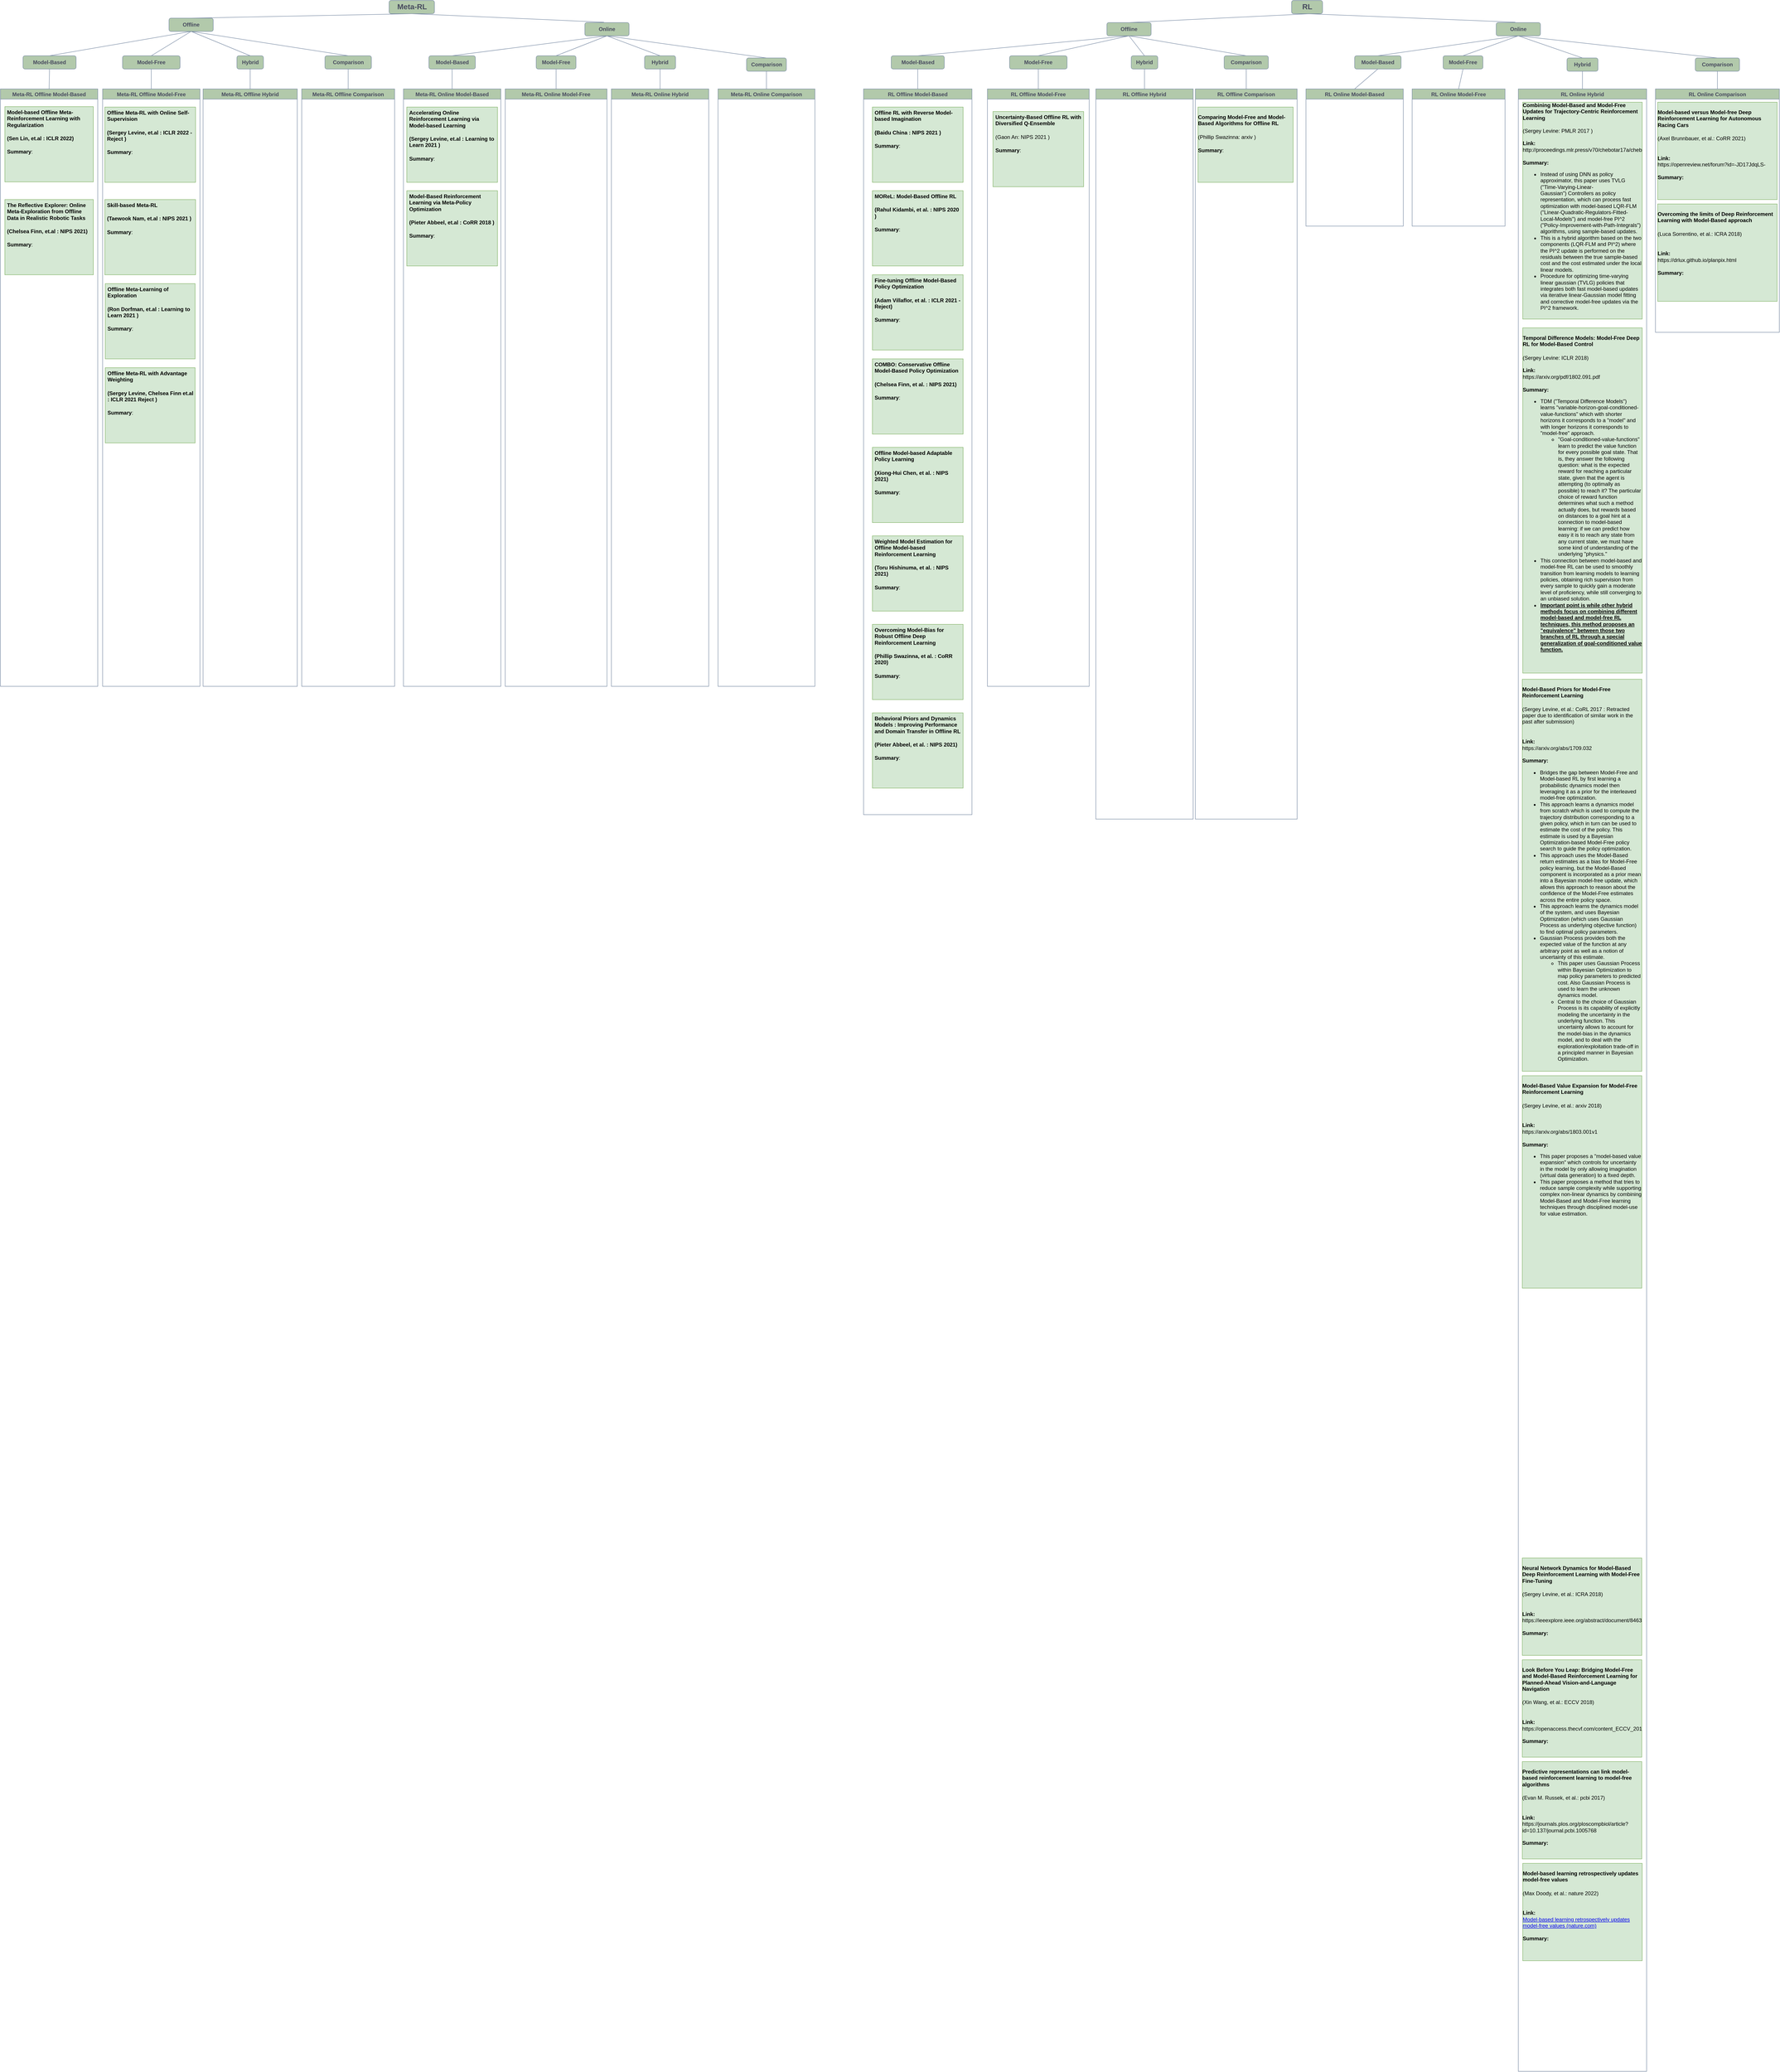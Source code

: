 <mxfile version="16.6.4" type="github" pages="2">
  <diagram id="rs5LrS3yjigf87WkTgGt" name="Page-1">
    <mxGraphModel dx="1982" dy="434" grid="1" gridSize="10" guides="1" tooltips="1" connect="1" arrows="1" fold="1" page="1" pageScale="1" pageWidth="1200" pageHeight="1600" math="0" shadow="0">
      <root>
        <mxCell id="0" />
        <mxCell id="1" parent="0" />
        <mxCell id="gYe92Rgtv7boX88liuPo-2" value="&lt;b&gt;&lt;font style=&quot;font-size: 17px&quot;&gt;Meta-RL&lt;/font&gt;&lt;/b&gt;" style="rounded=1;whiteSpace=wrap;html=1;fillColor=#B2C9AB;strokeColor=#788AA3;fontColor=#46495D;" parent="1" vertex="1">
          <mxGeometry x="-312.5" y="10" width="102.5" height="30" as="geometry" />
        </mxCell>
        <mxCell id="gYe92Rgtv7boX88liuPo-4" value="&lt;b&gt;Online&lt;/b&gt;" style="rounded=1;whiteSpace=wrap;html=1;fillColor=#B2C9AB;strokeColor=#788AA3;fontColor=#46495D;" parent="1" vertex="1">
          <mxGeometry x="130" y="60" width="100" height="30" as="geometry" />
        </mxCell>
        <mxCell id="gYe92Rgtv7boX88liuPo-8" value="" style="endArrow=none;html=1;rounded=0;entryX=0.432;entryY=-0.027;entryDx=0;entryDy=0;entryPerimeter=0;exitX=0.5;exitY=1;exitDx=0;exitDy=0;strokeColor=#788AA3;fontColor=#46495D;" parent="1" source="gYe92Rgtv7boX88liuPo-2" target="gYe92Rgtv7boX88liuPo-4" edge="1">
          <mxGeometry width="50" height="50" relative="1" as="geometry">
            <mxPoint x="-130" y="250" as="sourcePoint" />
            <mxPoint x="110" y="400" as="targetPoint" />
          </mxGeometry>
        </mxCell>
        <mxCell id="gYe92Rgtv7boX88liuPo-9" value="" style="endArrow=none;html=1;rounded=0;exitX=0.5;exitY=1;exitDx=0;exitDy=0;entryX=0.5;entryY=0;entryDx=0;entryDy=0;strokeColor=#788AA3;fontColor=#46495D;" parent="1" source="gYe92Rgtv7boX88liuPo-2" target="gYe92Rgtv7boX88liuPo-434" edge="1">
          <mxGeometry width="50" height="50" relative="1" as="geometry">
            <mxPoint x="60" y="450" as="sourcePoint" />
            <mxPoint x="-180" y="250" as="targetPoint" />
          </mxGeometry>
        </mxCell>
        <mxCell id="gYe92Rgtv7boX88liuPo-12" value="&lt;b&gt;Model-Based&lt;/b&gt;" style="rounded=1;whiteSpace=wrap;html=1;fillColor=#B2C9AB;strokeColor=#788AA3;fontColor=#46495D;" parent="1" vertex="1">
          <mxGeometry x="-1140" y="135" width="120" height="30" as="geometry" />
        </mxCell>
        <mxCell id="gYe92Rgtv7boX88liuPo-434" value="&lt;b&gt;Offline&lt;/b&gt;" style="rounded=1;whiteSpace=wrap;html=1;fillColor=#B2C9AB;strokeColor=#788AA3;fontColor=#46495D;" parent="1" vertex="1">
          <mxGeometry x="-810" y="50" width="100" height="30" as="geometry" />
        </mxCell>
        <mxCell id="gYe92Rgtv7boX88liuPo-440" value="" style="endArrow=none;html=1;rounded=0;exitX=0.5;exitY=1;exitDx=0;exitDy=0;entryX=0.5;entryY=0;entryDx=0;entryDy=0;strokeColor=#788AA3;fontColor=#46495D;" parent="1" source="gYe92Rgtv7boX88liuPo-434" target="gYe92Rgtv7boX88liuPo-12" edge="1">
          <mxGeometry width="50" height="50" relative="1" as="geometry">
            <mxPoint x="-20" y="420" as="sourcePoint" />
            <mxPoint x="30" y="370" as="targetPoint" />
          </mxGeometry>
        </mxCell>
        <mxCell id="gYe92Rgtv7boX88liuPo-441" value="&lt;b&gt;Model-Free&lt;/b&gt;" style="rounded=1;whiteSpace=wrap;html=1;fillColor=#B2C9AB;strokeColor=#788AA3;fontColor=#46495D;" parent="1" vertex="1">
          <mxGeometry x="-915" y="135" width="130" height="30" as="geometry" />
        </mxCell>
        <mxCell id="gYe92Rgtv7boX88liuPo-443" value="&lt;b&gt;Comparison&lt;/b&gt;" style="rounded=1;whiteSpace=wrap;html=1;fillColor=#B2C9AB;strokeColor=#788AA3;fontColor=#46495D;" parent="1" vertex="1">
          <mxGeometry x="-457.5" y="135" width="105" height="30" as="geometry" />
        </mxCell>
        <mxCell id="gYe92Rgtv7boX88liuPo-445" value="" style="endArrow=none;html=1;rounded=0;exitX=0.5;exitY=1;exitDx=0;exitDy=0;entryX=0.5;entryY=0;entryDx=0;entryDy=0;strokeColor=#788AA3;fontColor=#46495D;" parent="1" source="gYe92Rgtv7boX88liuPo-434" target="gYe92Rgtv7boX88liuPo-441" edge="1">
          <mxGeometry width="50" height="50" relative="1" as="geometry">
            <mxPoint x="-20" y="320" as="sourcePoint" />
            <mxPoint x="30" y="270" as="targetPoint" />
          </mxGeometry>
        </mxCell>
        <mxCell id="gYe92Rgtv7boX88liuPo-448" value="" style="endArrow=none;html=1;rounded=0;exitX=0.5;exitY=1;exitDx=0;exitDy=0;entryX=0.5;entryY=0;entryDx=0;entryDy=0;startArrow=none;strokeColor=#788AA3;fontColor=#46495D;" parent="1" source="gYe92Rgtv7boX88liuPo-434" target="gYe92Rgtv7boX88liuPo-443" edge="1">
          <mxGeometry width="50" height="50" relative="1" as="geometry">
            <mxPoint x="-20" y="320" as="sourcePoint" />
            <mxPoint x="30" y="270" as="targetPoint" />
          </mxGeometry>
        </mxCell>
        <mxCell id="gYe92Rgtv7boX88liuPo-452" value="&lt;b&gt;Model-Based&lt;/b&gt;" style="rounded=1;whiteSpace=wrap;html=1;fillColor=#B2C9AB;strokeColor=#788AA3;fontColor=#46495D;" parent="1" vertex="1">
          <mxGeometry x="-222.5" y="135" width="105" height="30" as="geometry" />
        </mxCell>
        <mxCell id="gYe92Rgtv7boX88liuPo-453" value="&lt;b&gt;Model-Free&lt;/b&gt;" style="rounded=1;whiteSpace=wrap;html=1;fillColor=#B2C9AB;strokeColor=#788AA3;fontColor=#46495D;" parent="1" vertex="1">
          <mxGeometry x="20" y="135" width="90" height="30" as="geometry" />
        </mxCell>
        <mxCell id="gYe92Rgtv7boX88liuPo-454" value="&lt;b&gt;Hybrid&lt;/b&gt;" style="rounded=1;whiteSpace=wrap;html=1;fillColor=#B2C9AB;strokeColor=#788AA3;fontColor=#46495D;" parent="1" vertex="1">
          <mxGeometry x="265" y="135" width="70" height="30" as="geometry" />
        </mxCell>
        <mxCell id="gYe92Rgtv7boX88liuPo-455" value="&lt;b&gt;Comparison&lt;/b&gt;" style="rounded=1;whiteSpace=wrap;html=1;fillColor=#B2C9AB;strokeColor=#788AA3;fontColor=#46495D;" parent="1" vertex="1">
          <mxGeometry x="495.5" y="140" width="90" height="30" as="geometry" />
        </mxCell>
        <mxCell id="gYe92Rgtv7boX88liuPo-457" value="" style="endArrow=none;html=1;rounded=0;entryX=0.5;entryY=1;entryDx=0;entryDy=0;exitX=0.5;exitY=0;exitDx=0;exitDy=0;strokeColor=#788AA3;fontColor=#46495D;" parent="1" source="gYe92Rgtv7boX88liuPo-452" target="gYe92Rgtv7boX88liuPo-4" edge="1">
          <mxGeometry width="50" height="50" relative="1" as="geometry">
            <mxPoint x="-20" y="220" as="sourcePoint" />
            <mxPoint x="30" y="170" as="targetPoint" />
          </mxGeometry>
        </mxCell>
        <mxCell id="gYe92Rgtv7boX88liuPo-458" value="" style="endArrow=none;html=1;rounded=0;exitX=0.5;exitY=0;exitDx=0;exitDy=0;entryX=0.5;entryY=1;entryDx=0;entryDy=0;strokeColor=#788AA3;fontColor=#46495D;" parent="1" source="gYe92Rgtv7boX88liuPo-453" target="gYe92Rgtv7boX88liuPo-4" edge="1">
          <mxGeometry width="50" height="50" relative="1" as="geometry">
            <mxPoint x="-20" y="220" as="sourcePoint" />
            <mxPoint x="40" y="180" as="targetPoint" />
          </mxGeometry>
        </mxCell>
        <mxCell id="gYe92Rgtv7boX88liuPo-459" value="" style="endArrow=none;html=1;rounded=0;exitX=0.5;exitY=0;exitDx=0;exitDy=0;entryX=0.5;entryY=1;entryDx=0;entryDy=0;strokeColor=#788AA3;fontColor=#46495D;" parent="1" source="gYe92Rgtv7boX88liuPo-454" target="gYe92Rgtv7boX88liuPo-4" edge="1">
          <mxGeometry width="50" height="50" relative="1" as="geometry">
            <mxPoint x="-20" y="220" as="sourcePoint" />
            <mxPoint x="40" y="180" as="targetPoint" />
          </mxGeometry>
        </mxCell>
        <mxCell id="gYe92Rgtv7boX88liuPo-460" value="" style="endArrow=none;html=1;rounded=0;exitX=0.5;exitY=0;exitDx=0;exitDy=0;strokeColor=#788AA3;fontColor=#46495D;entryX=0.5;entryY=1;entryDx=0;entryDy=0;" parent="1" source="gYe92Rgtv7boX88liuPo-455" target="gYe92Rgtv7boX88liuPo-4" edge="1">
          <mxGeometry width="50" height="50" relative="1" as="geometry">
            <mxPoint x="-20" y="220" as="sourcePoint" />
            <mxPoint x="40" y="180" as="targetPoint" />
          </mxGeometry>
        </mxCell>
        <mxCell id="gYe92Rgtv7boX88liuPo-467" value="" style="endArrow=none;html=1;rounded=0;exitX=0.5;exitY=1;exitDx=0;exitDy=0;entryX=0.5;entryY=0;entryDx=0;entryDy=0;strokeColor=#788AA3;fontColor=#46495D;" parent="1" source="gYe92Rgtv7boX88liuPo-434" target="gYe92Rgtv7boX88liuPo-605" edge="1">
          <mxGeometry width="50" height="50" relative="1" as="geometry">
            <mxPoint x="-270" y="130" as="sourcePoint" />
            <mxPoint x="-457.5" y="130.0" as="targetPoint" />
          </mxGeometry>
        </mxCell>
        <mxCell id="gYe92Rgtv7boX88liuPo-585" value="" style="endArrow=none;html=1;rounded=1;sketch=0;fontColor=#46495D;strokeColor=#788AA3;fillColor=#B2C9AB;curved=0;exitX=0.5;exitY=1;exitDx=0;exitDy=0;entryX=0.5;entryY=0;entryDx=0;entryDy=0;" parent="1" source="gYe92Rgtv7boX88liuPo-12" target="gYe92Rgtv7boX88liuPo-595" edge="1">
          <mxGeometry width="50" height="50" relative="1" as="geometry">
            <mxPoint x="-390" y="400" as="sourcePoint" />
            <mxPoint x="-900" y="270" as="targetPoint" />
          </mxGeometry>
        </mxCell>
        <mxCell id="gYe92Rgtv7boX88liuPo-595" value="Meta-RL Offline Model-Based" style="swimlane;rounded=0;labelBackgroundColor=none;sketch=0;fontColor=#46495D;strokeColor=#788AA3;fillColor=#B2C9AB;gradientColor=none;" parent="1" vertex="1">
          <mxGeometry x="-1191" y="210" width="220" height="1350" as="geometry" />
        </mxCell>
        <mxCell id="QpMWJNPEq7iUGMKIBiDv-1" value="&lt;h4&gt;Model-based Offline Meta-Reinforcement Learning with Regularization&amp;nbsp;&lt;/h4&gt;&lt;h4&gt;(Sen Lin, et.al : ICLR 2022)&lt;/h4&gt;&lt;p&gt;&lt;b&gt;Summary&lt;/b&gt;:&lt;/p&gt;" style="text;html=1;strokeColor=#82b366;fillColor=#d5e8d4;spacing=5;spacingTop=-20;whiteSpace=wrap;overflow=hidden;rounded=0;labelBackgroundColor=none;sketch=0;" parent="gYe92Rgtv7boX88liuPo-595" vertex="1">
          <mxGeometry x="10" y="40" width="200" height="170" as="geometry" />
        </mxCell>
        <mxCell id="QpMWJNPEq7iUGMKIBiDv-2" value="&lt;h1&gt;&lt;br&gt;&lt;/h1&gt;" style="text;html=1;strokeColor=none;fillColor=none;spacing=5;spacingTop=-20;whiteSpace=wrap;overflow=hidden;rounded=0;labelBackgroundColor=none;sketch=0;fontSize=17;fontColor=#46495D;" parent="gYe92Rgtv7boX88liuPo-595" vertex="1">
          <mxGeometry x="15" y="230" width="190" height="120" as="geometry" />
        </mxCell>
        <mxCell id="QpMWJNPEq7iUGMKIBiDv-5" value="&lt;h4&gt;The Reflective Explorer: Online Meta-Exploration from Offline Data in Realistic Robotic Tasks&lt;/h4&gt;&lt;h4&gt;(Chelsea Finn, et.al : NIPS 2021)&lt;/h4&gt;&lt;p&gt;&lt;b&gt;Summary&lt;/b&gt;:&lt;/p&gt;" style="text;html=1;strokeColor=#82b366;fillColor=#d5e8d4;spacing=5;spacingTop=-20;whiteSpace=wrap;overflow=hidden;rounded=0;labelBackgroundColor=none;sketch=0;" parent="gYe92Rgtv7boX88liuPo-595" vertex="1">
          <mxGeometry x="10" y="250" width="200" height="170" as="geometry" />
        </mxCell>
        <mxCell id="gYe92Rgtv7boX88liuPo-596" value="Meta-RL Offline Model-Free" style="swimlane;rounded=0;labelBackgroundColor=none;sketch=0;fontColor=#46495D;strokeColor=#788AA3;fillColor=#B2C9AB;gradientColor=none;" parent="1" vertex="1">
          <mxGeometry x="-960" y="210" width="220" height="1350" as="geometry" />
        </mxCell>
        <mxCell id="QpMWJNPEq7iUGMKIBiDv-6" value="&lt;h4&gt;Offline Meta-RL with Online Self-Supervision&amp;nbsp;&lt;/h4&gt;&lt;h4&gt;(Sergey Levine, et.al : ICLR 2022 - Reject )&lt;/h4&gt;&lt;p&gt;&lt;b&gt;Summary&lt;/b&gt;:&lt;/p&gt;" style="text;html=1;strokeColor=#82b366;fillColor=#d5e8d4;spacing=5;spacingTop=-20;whiteSpace=wrap;overflow=hidden;rounded=0;labelBackgroundColor=none;sketch=0;" parent="gYe92Rgtv7boX88liuPo-596" vertex="1">
          <mxGeometry x="5" y="41" width="205" height="170" as="geometry" />
        </mxCell>
        <mxCell id="QpMWJNPEq7iUGMKIBiDv-7" value="&lt;h4&gt;Skill-based Meta-RL&amp;nbsp;&lt;/h4&gt;&lt;h4&gt;(Taewook Nam, et.al : NIPS 2021 )&lt;/h4&gt;&lt;p&gt;&lt;b&gt;Summary&lt;/b&gt;:&lt;/p&gt;" style="text;html=1;strokeColor=#82b366;fillColor=#d5e8d4;spacing=5;spacingTop=-20;whiteSpace=wrap;overflow=hidden;rounded=0;labelBackgroundColor=none;sketch=0;" parent="gYe92Rgtv7boX88liuPo-596" vertex="1">
          <mxGeometry x="5" y="250" width="205" height="170" as="geometry" />
        </mxCell>
        <mxCell id="QpMWJNPEq7iUGMKIBiDv-8" value="&lt;h4&gt;Offline Meta-Learning of Exploration&amp;nbsp;&lt;/h4&gt;&lt;h4&gt;(Ron Dorfman, et.al : Learning to Learn 2021 )&lt;/h4&gt;&lt;p&gt;&lt;b&gt;Summary&lt;/b&gt;:&lt;/p&gt;" style="text;html=1;strokeColor=#82b366;fillColor=#d5e8d4;spacing=5;spacingTop=-20;whiteSpace=wrap;overflow=hidden;rounded=0;labelBackgroundColor=none;sketch=0;" parent="gYe92Rgtv7boX88liuPo-596" vertex="1">
          <mxGeometry x="6" y="440" width="203" height="170" as="geometry" />
        </mxCell>
        <mxCell id="QpMWJNPEq7iUGMKIBiDv-9" value="&lt;h4&gt;Offline Meta-RL with Advantage Weighting&amp;nbsp;&lt;/h4&gt;&lt;h4&gt;(Sergey Levine, Chelsea Finn et.al : ICLR 2021 Reject )&lt;/h4&gt;&lt;p&gt;&lt;b&gt;Summary&lt;/b&gt;:&lt;/p&gt;" style="text;html=1;strokeColor=#82b366;fillColor=#d5e8d4;spacing=5;spacingTop=-20;whiteSpace=wrap;overflow=hidden;rounded=0;labelBackgroundColor=none;sketch=0;" parent="gYe92Rgtv7boX88liuPo-596" vertex="1">
          <mxGeometry x="6" y="630" width="203" height="170" as="geometry" />
        </mxCell>
        <mxCell id="gYe92Rgtv7boX88liuPo-597" value="Meta-RL Offline Hybrid" style="swimlane;rounded=0;labelBackgroundColor=none;sketch=0;fontColor=#46495D;strokeColor=#788AA3;fillColor=#B2C9AB;gradientColor=none;" parent="1" vertex="1">
          <mxGeometry x="-733" y="210" width="213" height="1350" as="geometry" />
        </mxCell>
        <mxCell id="gYe92Rgtv7boX88liuPo-598" value="Meta-RL Offline Comparison" style="swimlane;rounded=0;labelBackgroundColor=none;sketch=0;fontColor=#46495D;strokeColor=#788AA3;fillColor=#B2C9AB;gradientColor=none;" parent="1" vertex="1">
          <mxGeometry x="-510" y="210" width="210" height="1350" as="geometry" />
        </mxCell>
        <mxCell id="gYe92Rgtv7boX88liuPo-603" value="" style="endArrow=none;html=1;rounded=1;sketch=0;fontColor=#46495D;strokeColor=#788AA3;fillColor=#B2C9AB;curved=0;entryX=0.5;entryY=1;entryDx=0;entryDy=0;exitX=0.5;exitY=0;exitDx=0;exitDy=0;" parent="1" source="gYe92Rgtv7boX88liuPo-596" target="gYe92Rgtv7boX88liuPo-441" edge="1">
          <mxGeometry width="50" height="50" relative="1" as="geometry">
            <mxPoint x="-800" y="220" as="sourcePoint" />
            <mxPoint x="-750" y="170" as="targetPoint" />
          </mxGeometry>
        </mxCell>
        <mxCell id="gYe92Rgtv7boX88liuPo-604" value="" style="endArrow=none;html=1;rounded=1;sketch=0;fontColor=#46495D;strokeColor=#788AA3;fillColor=#B2C9AB;curved=0;entryX=0.5;entryY=1;entryDx=0;entryDy=0;exitX=0.5;exitY=0;exitDx=0;exitDy=0;" parent="1" source="gYe92Rgtv7boX88liuPo-597" target="gYe92Rgtv7boX88liuPo-605" edge="1">
          <mxGeometry width="50" height="50" relative="1" as="geometry">
            <mxPoint x="-510" y="340" as="sourcePoint" />
            <mxPoint x="-457.5" y="160.0" as="targetPoint" />
          </mxGeometry>
        </mxCell>
        <mxCell id="gYe92Rgtv7boX88liuPo-605" value="&lt;span&gt;&lt;b&gt;Hybrid&lt;/b&gt;&lt;/span&gt;" style="rounded=1;whiteSpace=wrap;html=1;labelBackgroundColor=none;sketch=0;fontColor=#46495D;strokeColor=#788AA3;fillColor=#B2C9AB;gradientColor=none;" parent="1" vertex="1">
          <mxGeometry x="-656.5" y="135" width="60" height="30" as="geometry" />
        </mxCell>
        <mxCell id="gYe92Rgtv7boX88liuPo-607" value="" style="endArrow=none;html=1;rounded=1;sketch=0;fontColor=#46495D;strokeColor=#788AA3;fillColor=#B2C9AB;curved=0;entryX=0.5;entryY=1;entryDx=0;entryDy=0;exitX=0.5;exitY=0;exitDx=0;exitDy=0;" parent="1" source="gYe92Rgtv7boX88liuPo-598" target="gYe92Rgtv7boX88liuPo-443" edge="1">
          <mxGeometry width="50" height="50" relative="1" as="geometry">
            <mxPoint x="-500" y="330" as="sourcePoint" />
            <mxPoint x="-450" y="280" as="targetPoint" />
          </mxGeometry>
        </mxCell>
        <mxCell id="gYe92Rgtv7boX88liuPo-610" value="Meta-RL Online Model-Based" style="swimlane;rounded=0;labelBackgroundColor=none;sketch=0;fontColor=#46495D;strokeColor=#788AA3;fillColor=#B2C9AB;gradientColor=none;startSize=23;" parent="1" vertex="1">
          <mxGeometry x="-280" y="210" width="220" height="1350" as="geometry" />
        </mxCell>
        <mxCell id="QpMWJNPEq7iUGMKIBiDv-14" value="&lt;h4&gt;Accelerating Online Reinforcement Learning via Model-based Learning&lt;/h4&gt;&lt;h4&gt;(Sergey Levine, et.al : Learning to Learn 2021 )&lt;/h4&gt;&lt;p&gt;&lt;b&gt;Summary&lt;/b&gt;:&lt;/p&gt;" style="text;html=1;strokeColor=#82b366;fillColor=#d5e8d4;spacing=5;spacingTop=-20;whiteSpace=wrap;overflow=hidden;rounded=0;labelBackgroundColor=none;sketch=0;" parent="gYe92Rgtv7boX88liuPo-610" vertex="1">
          <mxGeometry x="7.5" y="41" width="205" height="170" as="geometry" />
        </mxCell>
        <mxCell id="QpMWJNPEq7iUGMKIBiDv-15" value="&lt;h4&gt;Model-Based Reinforcement Learning via Meta-Policy Optimization&lt;/h4&gt;&lt;h4&gt;(Pieter Abbeel, et.al : CoRR 2018 )&lt;/h4&gt;&lt;p&gt;&lt;b&gt;Summary&lt;/b&gt;:&lt;/p&gt;" style="text;html=1;strokeColor=#82b366;fillColor=#d5e8d4;spacing=5;spacingTop=-20;whiteSpace=wrap;overflow=hidden;rounded=0;labelBackgroundColor=none;sketch=0;" parent="gYe92Rgtv7boX88liuPo-610" vertex="1">
          <mxGeometry x="7.5" y="230" width="205" height="170" as="geometry" />
        </mxCell>
        <mxCell id="gYe92Rgtv7boX88liuPo-611" value="Meta-RL Online Model-Free" style="swimlane;rounded=0;labelBackgroundColor=none;sketch=0;fontColor=#46495D;strokeColor=#788AA3;fillColor=#B2C9AB;gradientColor=none;" parent="1" vertex="1">
          <mxGeometry x="-50" y="210" width="230" height="1350" as="geometry" />
        </mxCell>
        <mxCell id="gYe92Rgtv7boX88liuPo-612" value="Meta-RL Online Hybrid" style="swimlane;rounded=0;labelBackgroundColor=none;sketch=0;fontColor=#46495D;strokeColor=#788AA3;fillColor=#B2C9AB;gradientColor=none;startSize=23;" parent="1" vertex="1">
          <mxGeometry x="190" y="210" width="220" height="1350" as="geometry" />
        </mxCell>
        <mxCell id="gYe92Rgtv7boX88liuPo-613" value="Meta-RL Online Comparison" style="swimlane;rounded=0;labelBackgroundColor=none;sketch=0;fontColor=#46495D;strokeColor=#788AA3;fillColor=#B2C9AB;gradientColor=none;" parent="1" vertex="1">
          <mxGeometry x="431" y="210" width="219" height="1350" as="geometry" />
        </mxCell>
        <mxCell id="gYe92Rgtv7boX88liuPo-617" value="" style="endArrow=none;html=1;rounded=1;sketch=0;fontColor=#46495D;strokeColor=#788AA3;fillColor=#B2C9AB;curved=0;exitX=0.5;exitY=1;exitDx=0;exitDy=0;entryX=0.5;entryY=0;entryDx=0;entryDy=0;" parent="1" source="gYe92Rgtv7boX88liuPo-452" target="gYe92Rgtv7boX88liuPo-610" edge="1">
          <mxGeometry width="50" height="50" relative="1" as="geometry">
            <mxPoint x="140" y="180" as="sourcePoint" />
            <mxPoint x="190" y="130" as="targetPoint" />
          </mxGeometry>
        </mxCell>
        <mxCell id="gYe92Rgtv7boX88liuPo-618" value="" style="endArrow=none;html=1;rounded=1;sketch=0;fontColor=#46495D;strokeColor=#788AA3;fillColor=#B2C9AB;curved=0;entryX=0.5;entryY=1;entryDx=0;entryDy=0;exitX=0.5;exitY=0;exitDx=0;exitDy=0;" parent="1" source="gYe92Rgtv7boX88liuPo-611" target="gYe92Rgtv7boX88liuPo-453" edge="1">
          <mxGeometry width="50" height="50" relative="1" as="geometry">
            <mxPoint x="140" y="180" as="sourcePoint" />
            <mxPoint x="190" y="130" as="targetPoint" />
          </mxGeometry>
        </mxCell>
        <mxCell id="gYe92Rgtv7boX88liuPo-619" value="" style="endArrow=none;html=1;rounded=1;sketch=0;fontColor=#46495D;strokeColor=#788AA3;fillColor=#B2C9AB;curved=0;entryX=0.5;entryY=1;entryDx=0;entryDy=0;exitX=0.5;exitY=0;exitDx=0;exitDy=0;" parent="1" source="gYe92Rgtv7boX88liuPo-612" target="gYe92Rgtv7boX88liuPo-454" edge="1">
          <mxGeometry width="50" height="50" relative="1" as="geometry">
            <mxPoint x="140" y="180" as="sourcePoint" />
            <mxPoint x="190" y="130" as="targetPoint" />
          </mxGeometry>
        </mxCell>
        <mxCell id="gYe92Rgtv7boX88liuPo-620" value="" style="endArrow=none;html=1;rounded=1;sketch=0;fontColor=#46495D;strokeColor=#788AA3;fillColor=#B2C9AB;curved=0;entryX=0.5;entryY=1;entryDx=0;entryDy=0;exitX=0.5;exitY=0;exitDx=0;exitDy=0;" parent="1" source="gYe92Rgtv7boX88liuPo-613" target="gYe92Rgtv7boX88liuPo-455" edge="1">
          <mxGeometry width="50" height="50" relative="1" as="geometry">
            <mxPoint x="140" y="180" as="sourcePoint" />
            <mxPoint x="190" y="130" as="targetPoint" />
          </mxGeometry>
        </mxCell>
        <mxCell id="gYe92Rgtv7boX88liuPo-622" value="&lt;font style=&quot;font-size: 17px&quot;&gt;&lt;b&gt;RL&lt;/b&gt;&lt;/font&gt;" style="rounded=1;whiteSpace=wrap;html=1;fillColor=#B2C9AB;strokeColor=#788AA3;fontColor=#46495D;" parent="1" vertex="1">
          <mxGeometry x="1727.5" y="10" width="70" height="30" as="geometry" />
        </mxCell>
        <mxCell id="gYe92Rgtv7boX88liuPo-623" value="&lt;b&gt;Online&lt;/b&gt;" style="rounded=1;whiteSpace=wrap;html=1;fillColor=#B2C9AB;strokeColor=#788AA3;fontColor=#46495D;" parent="1" vertex="1">
          <mxGeometry x="2190" y="60" width="100" height="30" as="geometry" />
        </mxCell>
        <mxCell id="gYe92Rgtv7boX88liuPo-624" value="" style="endArrow=none;html=1;rounded=0;entryX=0.432;entryY=-0.027;entryDx=0;entryDy=0;entryPerimeter=0;exitX=0.5;exitY=1;exitDx=0;exitDy=0;strokeColor=#788AA3;fontColor=#46495D;" parent="1" source="gYe92Rgtv7boX88liuPo-622" target="gYe92Rgtv7boX88liuPo-623" edge="1">
          <mxGeometry width="50" height="50" relative="1" as="geometry">
            <mxPoint x="1910" y="250" as="sourcePoint" />
            <mxPoint x="2150" y="400" as="targetPoint" />
          </mxGeometry>
        </mxCell>
        <mxCell id="gYe92Rgtv7boX88liuPo-625" value="" style="endArrow=none;html=1;rounded=0;entryX=0.5;entryY=0;entryDx=0;entryDy=0;strokeColor=#788AA3;fontColor=#46495D;" parent="1" target="gYe92Rgtv7boX88liuPo-627" edge="1">
          <mxGeometry width="50" height="50" relative="1" as="geometry">
            <mxPoint x="1770" y="40" as="sourcePoint" />
            <mxPoint x="1860" y="250" as="targetPoint" />
          </mxGeometry>
        </mxCell>
        <mxCell id="gYe92Rgtv7boX88liuPo-626" value="&lt;b&gt;Model-Based&lt;/b&gt;" style="rounded=1;whiteSpace=wrap;html=1;fillColor=#B2C9AB;strokeColor=#788AA3;fontColor=#46495D;" parent="1" vertex="1">
          <mxGeometry x="822.5" y="135" width="120" height="30" as="geometry" />
        </mxCell>
        <mxCell id="gYe92Rgtv7boX88liuPo-627" value="&lt;b&gt;Offline&lt;/b&gt;" style="rounded=1;whiteSpace=wrap;html=1;fillColor=#B2C9AB;strokeColor=#788AA3;fontColor=#46495D;" parent="1" vertex="1">
          <mxGeometry x="1310" y="60" width="100" height="30" as="geometry" />
        </mxCell>
        <mxCell id="gYe92Rgtv7boX88liuPo-628" value="" style="endArrow=none;html=1;rounded=0;exitX=0.5;exitY=1;exitDx=0;exitDy=0;entryX=0.5;entryY=0;entryDx=0;entryDy=0;strokeColor=#788AA3;fontColor=#46495D;" parent="1" source="gYe92Rgtv7boX88liuPo-627" target="gYe92Rgtv7boX88liuPo-626" edge="1">
          <mxGeometry width="50" height="50" relative="1" as="geometry">
            <mxPoint x="2020" y="420" as="sourcePoint" />
            <mxPoint x="2070" y="370" as="targetPoint" />
          </mxGeometry>
        </mxCell>
        <mxCell id="gYe92Rgtv7boX88liuPo-629" value="&lt;b&gt;Model-Free&lt;/b&gt;" style="rounded=1;whiteSpace=wrap;html=1;fillColor=#B2C9AB;strokeColor=#788AA3;fontColor=#46495D;" parent="1" vertex="1">
          <mxGeometry x="1090" y="135" width="130" height="30" as="geometry" />
        </mxCell>
        <mxCell id="gYe92Rgtv7boX88liuPo-630" value="&lt;b&gt;Comparison&lt;/b&gt;" style="rounded=1;whiteSpace=wrap;html=1;fillColor=#B2C9AB;strokeColor=#788AA3;fontColor=#46495D;" parent="1" vertex="1">
          <mxGeometry x="1575" y="135" width="100" height="30" as="geometry" />
        </mxCell>
        <mxCell id="gYe92Rgtv7boX88liuPo-631" value="" style="endArrow=none;html=1;rounded=0;exitX=0.5;exitY=1;exitDx=0;exitDy=0;entryX=0.5;entryY=0;entryDx=0;entryDy=0;strokeColor=#788AA3;fontColor=#46495D;" parent="1" source="gYe92Rgtv7boX88liuPo-627" target="gYe92Rgtv7boX88liuPo-629" edge="1">
          <mxGeometry width="50" height="50" relative="1" as="geometry">
            <mxPoint x="2020" y="320" as="sourcePoint" />
            <mxPoint x="2070" y="270" as="targetPoint" />
          </mxGeometry>
        </mxCell>
        <mxCell id="gYe92Rgtv7boX88liuPo-632" value="" style="endArrow=none;html=1;rounded=0;exitX=0.5;exitY=1;exitDx=0;exitDy=0;entryX=0.5;entryY=0;entryDx=0;entryDy=0;startArrow=none;strokeColor=#788AA3;fontColor=#46495D;" parent="1" source="gYe92Rgtv7boX88liuPo-627" target="gYe92Rgtv7boX88liuPo-630" edge="1">
          <mxGeometry width="50" height="50" relative="1" as="geometry">
            <mxPoint x="2020" y="320" as="sourcePoint" />
            <mxPoint x="2070" y="270" as="targetPoint" />
          </mxGeometry>
        </mxCell>
        <mxCell id="gYe92Rgtv7boX88liuPo-633" value="&lt;b&gt;Model-Based&lt;/b&gt;" style="rounded=1;whiteSpace=wrap;html=1;fillColor=#B2C9AB;strokeColor=#788AA3;fontColor=#46495D;" parent="1" vertex="1">
          <mxGeometry x="1870" y="135" width="105" height="30" as="geometry" />
        </mxCell>
        <mxCell id="gYe92Rgtv7boX88liuPo-634" value="&lt;b&gt;Model-Free&lt;/b&gt;" style="rounded=1;whiteSpace=wrap;html=1;fillColor=#B2C9AB;strokeColor=#788AA3;fontColor=#46495D;" parent="1" vertex="1">
          <mxGeometry x="2070" y="135" width="90" height="30" as="geometry" />
        </mxCell>
        <mxCell id="gYe92Rgtv7boX88liuPo-635" value="&lt;b&gt;Hybrid&lt;/b&gt;" style="rounded=1;whiteSpace=wrap;html=1;fillColor=#B2C9AB;strokeColor=#788AA3;fontColor=#46495D;" parent="1" vertex="1">
          <mxGeometry x="2350" y="140" width="70" height="30" as="geometry" />
        </mxCell>
        <mxCell id="gYe92Rgtv7boX88liuPo-636" value="&lt;b&gt;Comparison&lt;/b&gt;" style="rounded=1;whiteSpace=wrap;html=1;fillColor=#B2C9AB;strokeColor=#788AA3;fontColor=#46495D;" parent="1" vertex="1">
          <mxGeometry x="2640" y="140" width="100" height="30" as="geometry" />
        </mxCell>
        <mxCell id="gYe92Rgtv7boX88liuPo-637" value="" style="endArrow=none;html=1;rounded=0;entryX=0.5;entryY=1;entryDx=0;entryDy=0;exitX=0.5;exitY=0;exitDx=0;exitDy=0;strokeColor=#788AA3;fontColor=#46495D;" parent="1" source="gYe92Rgtv7boX88liuPo-633" target="gYe92Rgtv7boX88liuPo-623" edge="1">
          <mxGeometry width="50" height="50" relative="1" as="geometry">
            <mxPoint x="2020" y="220" as="sourcePoint" />
            <mxPoint x="2070" y="170" as="targetPoint" />
          </mxGeometry>
        </mxCell>
        <mxCell id="gYe92Rgtv7boX88liuPo-638" value="" style="endArrow=none;html=1;rounded=0;exitX=0.5;exitY=0;exitDx=0;exitDy=0;entryX=0.5;entryY=1;entryDx=0;entryDy=0;strokeColor=#788AA3;fontColor=#46495D;" parent="1" source="gYe92Rgtv7boX88liuPo-634" target="gYe92Rgtv7boX88liuPo-623" edge="1">
          <mxGeometry width="50" height="50" relative="1" as="geometry">
            <mxPoint x="2020" y="220" as="sourcePoint" />
            <mxPoint x="2080" y="180" as="targetPoint" />
          </mxGeometry>
        </mxCell>
        <mxCell id="gYe92Rgtv7boX88liuPo-639" value="" style="endArrow=none;html=1;rounded=0;exitX=0.5;exitY=0;exitDx=0;exitDy=0;entryX=0.5;entryY=1;entryDx=0;entryDy=0;strokeColor=#788AA3;fontColor=#46495D;" parent="1" source="gYe92Rgtv7boX88liuPo-635" target="gYe92Rgtv7boX88liuPo-623" edge="1">
          <mxGeometry width="50" height="50" relative="1" as="geometry">
            <mxPoint x="2020" y="220" as="sourcePoint" />
            <mxPoint x="2080" y="180" as="targetPoint" />
          </mxGeometry>
        </mxCell>
        <mxCell id="gYe92Rgtv7boX88liuPo-640" value="" style="endArrow=none;html=1;rounded=0;exitX=0.5;exitY=0;exitDx=0;exitDy=0;strokeColor=#788AA3;fontColor=#46495D;entryX=0.5;entryY=1;entryDx=0;entryDy=0;" parent="1" source="gYe92Rgtv7boX88liuPo-636" target="gYe92Rgtv7boX88liuPo-623" edge="1">
          <mxGeometry width="50" height="50" relative="1" as="geometry">
            <mxPoint x="2020" y="220" as="sourcePoint" />
            <mxPoint x="2080" y="180" as="targetPoint" />
          </mxGeometry>
        </mxCell>
        <mxCell id="gYe92Rgtv7boX88liuPo-641" value="" style="endArrow=none;html=1;rounded=0;exitX=0.5;exitY=1;exitDx=0;exitDy=0;entryX=0.5;entryY=0;entryDx=0;entryDy=0;strokeColor=#788AA3;fontColor=#46495D;" parent="1" source="gYe92Rgtv7boX88liuPo-627" target="gYe92Rgtv7boX88liuPo-649" edge="1">
          <mxGeometry width="50" height="50" relative="1" as="geometry">
            <mxPoint x="1770" y="130" as="sourcePoint" />
            <mxPoint x="1582.5" y="130.0" as="targetPoint" />
          </mxGeometry>
        </mxCell>
        <mxCell id="gYe92Rgtv7boX88liuPo-642" value="" style="endArrow=none;html=1;rounded=1;sketch=0;fontColor=#46495D;strokeColor=#788AA3;fillColor=#B2C9AB;curved=0;exitX=0.5;exitY=1;exitDx=0;exitDy=0;entryX=0.5;entryY=0;entryDx=0;entryDy=0;" parent="1" source="gYe92Rgtv7boX88liuPo-626" target="gYe92Rgtv7boX88liuPo-643" edge="1">
          <mxGeometry width="50" height="50" relative="1" as="geometry">
            <mxPoint x="1650" y="400" as="sourcePoint" />
            <mxPoint x="1140" y="270" as="targetPoint" />
          </mxGeometry>
        </mxCell>
        <mxCell id="gYe92Rgtv7boX88liuPo-643" value="RL Offline Model-Based" style="swimlane;rounded=0;labelBackgroundColor=none;sketch=0;fontColor=#46495D;strokeColor=#788AA3;fillColor=#B2C9AB;gradientColor=none;" parent="1" vertex="1">
          <mxGeometry x="760" y="210" width="245" height="1640" as="geometry" />
        </mxCell>
        <mxCell id="QpMWJNPEq7iUGMKIBiDv-18" value="&lt;h4&gt;Offline RL with Reverse Model-based Imagination&lt;/h4&gt;&lt;h4&gt;(Baidu China : NIPS 2021 )&lt;/h4&gt;&lt;p&gt;&lt;b&gt;Summary&lt;/b&gt;:&lt;/p&gt;" style="text;html=1;strokeColor=#82b366;fillColor=#d5e8d4;spacing=5;spacingTop=-20;whiteSpace=wrap;overflow=hidden;rounded=0;labelBackgroundColor=none;sketch=0;" parent="gYe92Rgtv7boX88liuPo-643" vertex="1">
          <mxGeometry x="20" y="41" width="205" height="170" as="geometry" />
        </mxCell>
        <mxCell id="QpMWJNPEq7iUGMKIBiDv-19" value="&lt;h4&gt;MOReL: Model-Based Offline RL&lt;/h4&gt;&lt;h4&gt;(Rahul Kidambi, et al. : NIPS 2020 )&lt;/h4&gt;&lt;p&gt;&lt;b&gt;Summary&lt;/b&gt;:&lt;/p&gt;" style="text;html=1;strokeColor=#82b366;fillColor=#d5e8d4;spacing=5;spacingTop=-20;whiteSpace=wrap;overflow=hidden;rounded=0;labelBackgroundColor=none;sketch=0;" parent="gYe92Rgtv7boX88liuPo-643" vertex="1">
          <mxGeometry x="20" y="230" width="205" height="170" as="geometry" />
        </mxCell>
        <mxCell id="JIbpB6RPbDgucNRNDlhD-4" value="&lt;h4&gt;Fine-tuning Offline Model-Based Policy Optimization&lt;/h4&gt;&lt;h4&gt;(Adam Villaflor, et al. : ICLR 2021 - Reject)&lt;/h4&gt;&lt;p&gt;&lt;b&gt;Summary&lt;/b&gt;:&lt;/p&gt;" style="text;html=1;strokeColor=#82b366;fillColor=#d5e8d4;spacing=5;spacingTop=-20;whiteSpace=wrap;overflow=hidden;rounded=0;labelBackgroundColor=none;sketch=0;" parent="gYe92Rgtv7boX88liuPo-643" vertex="1">
          <mxGeometry x="20" y="420" width="205" height="170" as="geometry" />
        </mxCell>
        <mxCell id="JIbpB6RPbDgucNRNDlhD-5" value="&lt;h4&gt;COMBO: Conservative Offline Model-Based Policy Optimization&lt;/h4&gt;&lt;h4&gt;(Chelsea Finn, et al. : NIPS 2021)&lt;/h4&gt;&lt;p&gt;&lt;b&gt;Summary&lt;/b&gt;:&lt;/p&gt;" style="text;html=1;strokeColor=#82b366;fillColor=#d5e8d4;spacing=5;spacingTop=-20;whiteSpace=wrap;overflow=hidden;rounded=0;labelBackgroundColor=none;sketch=0;" parent="gYe92Rgtv7boX88liuPo-643" vertex="1">
          <mxGeometry x="20" y="610" width="205" height="170" as="geometry" />
        </mxCell>
        <mxCell id="JIbpB6RPbDgucNRNDlhD-6" value="&lt;h4&gt;Offline Model-based Adaptable Policy Learning&lt;/h4&gt;&lt;h4&gt;(Xiong-Hui Chen, et al. : NIPS 2021)&lt;/h4&gt;&lt;p&gt;&lt;b&gt;Summary&lt;/b&gt;:&lt;/p&gt;" style="text;html=1;strokeColor=#82b366;fillColor=#d5e8d4;spacing=5;spacingTop=-20;whiteSpace=wrap;overflow=hidden;rounded=0;labelBackgroundColor=none;sketch=0;" parent="gYe92Rgtv7boX88liuPo-643" vertex="1">
          <mxGeometry x="20" y="810" width="205" height="170" as="geometry" />
        </mxCell>
        <mxCell id="JIbpB6RPbDgucNRNDlhD-7" value="&lt;h4&gt;Weighted Model Estimation for Offline Model-based Reinforcement Learning&lt;/h4&gt;&lt;h4&gt;(Toru Hishinuma, et al. : NIPS 2021)&lt;/h4&gt;&lt;p&gt;&lt;b&gt;Summary&lt;/b&gt;:&lt;/p&gt;" style="text;html=1;strokeColor=#82b366;fillColor=#d5e8d4;spacing=5;spacingTop=-20;whiteSpace=wrap;overflow=hidden;rounded=0;labelBackgroundColor=none;sketch=0;" parent="gYe92Rgtv7boX88liuPo-643" vertex="1">
          <mxGeometry x="20" y="1010" width="205" height="170" as="geometry" />
        </mxCell>
        <mxCell id="JIbpB6RPbDgucNRNDlhD-8" value="&lt;h4&gt;Overcoming Model-Bias for Robust Offline Deep Reinforcement Learning&lt;/h4&gt;&lt;h4&gt;(Phillip Swazinna, et al. : CoRR 2020)&lt;/h4&gt;&lt;p&gt;&lt;b&gt;Summary&lt;/b&gt;:&lt;/p&gt;" style="text;html=1;strokeColor=#82b366;fillColor=#d5e8d4;spacing=5;spacingTop=-20;whiteSpace=wrap;overflow=hidden;rounded=0;labelBackgroundColor=none;sketch=0;" parent="gYe92Rgtv7boX88liuPo-643" vertex="1">
          <mxGeometry x="20" y="1210" width="205" height="170" as="geometry" />
        </mxCell>
        <mxCell id="JIbpB6RPbDgucNRNDlhD-9" value="&lt;h4&gt;Behavioral Priors and Dynamics Models : Improving Performance and Domain Transfer in Offline RL&lt;/h4&gt;&lt;h4&gt;(Pieter Abbeel, et al. : NIPS 2021)&lt;/h4&gt;&lt;p&gt;&lt;b&gt;Summary&lt;/b&gt;:&lt;/p&gt;" style="text;html=1;strokeColor=#82b366;fillColor=#d5e8d4;spacing=5;spacingTop=-20;whiteSpace=wrap;overflow=hidden;rounded=0;labelBackgroundColor=none;sketch=0;" parent="gYe92Rgtv7boX88liuPo-643" vertex="1">
          <mxGeometry x="20" y="1410" width="205" height="170" as="geometry" />
        </mxCell>
        <mxCell id="gYe92Rgtv7boX88liuPo-644" value="RL Offline Model-Free" style="swimlane;rounded=0;labelBackgroundColor=none;sketch=0;fontColor=#46495D;strokeColor=#788AA3;fillColor=#B2C9AB;gradientColor=none;" parent="1" vertex="1">
          <mxGeometry x="1040" y="210" width="230" height="1350" as="geometry" />
        </mxCell>
        <mxCell id="JIbpB6RPbDgucNRNDlhD-10" value="&lt;h4&gt;&lt;span&gt;Uncertainty-Based Offline RL with Diversified Q-Ensemble&lt;/span&gt;&lt;/h4&gt;&lt;h4&gt;&lt;span style=&quot;font-weight: normal&quot;&gt;(Gaon An: NIPS 2021 )&lt;/span&gt;&lt;br&gt;&lt;/h4&gt;&lt;p&gt;&lt;b&gt;Summary&lt;/b&gt;:&lt;/p&gt;" style="text;html=1;strokeColor=#82b366;fillColor=#d5e8d4;spacing=5;spacingTop=-20;overflow=hidden;rounded=0;labelBackgroundColor=none;sketch=0;resizeHeight=1;whiteSpace=wrap;" parent="gYe92Rgtv7boX88liuPo-644" vertex="1">
          <mxGeometry x="12.5" y="51" width="205" height="170" as="geometry" />
        </mxCell>
        <mxCell id="gYe92Rgtv7boX88liuPo-645" value="RL Offline Hybrid" style="swimlane;rounded=0;labelBackgroundColor=none;sketch=0;fontColor=#46495D;strokeColor=#788AA3;fillColor=#B2C9AB;gradientColor=none;" parent="1" vertex="1">
          <mxGeometry x="1285" y="210" width="220" height="1650" as="geometry" />
        </mxCell>
        <mxCell id="gYe92Rgtv7boX88liuPo-646" value="RL Offline Comparison" style="swimlane;rounded=0;labelBackgroundColor=none;sketch=0;fontColor=#46495D;strokeColor=#788AA3;fillColor=#B2C9AB;gradientColor=none;" parent="1" vertex="1">
          <mxGeometry x="1510" y="210" width="230" height="1650" as="geometry" />
        </mxCell>
        <mxCell id="JIbpB6RPbDgucNRNDlhD-11" value="&lt;h4&gt;&lt;span&gt;Comparing Model-Free and Model-Based Algorithms for Offline RL&lt;/span&gt;&lt;/h4&gt;&lt;h4&gt;&lt;span style=&quot;font-weight: normal&quot;&gt;(Phillip Swazinna: arxiv )&lt;/span&gt;&lt;br&gt;&lt;/h4&gt;&lt;p&gt;&lt;b&gt;Summary&lt;/b&gt;:&lt;/p&gt;&lt;p&gt;&lt;br&gt;&lt;/p&gt;" style="text;html=1;strokeColor=#82b366;fillColor=#d5e8d4;spacing=5;spacingTop=-20;overflow=block;rounded=0;labelBackgroundColor=none;sketch=0;resizeHeight=1;whiteSpace=wrap;fillOpacity=100;arcSize=12;" parent="gYe92Rgtv7boX88liuPo-646" vertex="1">
          <mxGeometry x="6" y="41" width="215" height="170" as="geometry" />
        </mxCell>
        <mxCell id="gYe92Rgtv7boX88liuPo-647" value="" style="endArrow=none;html=1;rounded=1;sketch=0;fontColor=#46495D;strokeColor=#788AA3;fillColor=#B2C9AB;curved=0;entryX=0.5;entryY=1;entryDx=0;entryDy=0;exitX=0.5;exitY=0;exitDx=0;exitDy=0;" parent="1" source="gYe92Rgtv7boX88liuPo-644" target="gYe92Rgtv7boX88liuPo-629" edge="1">
          <mxGeometry width="50" height="50" relative="1" as="geometry">
            <mxPoint x="1240" y="220" as="sourcePoint" />
            <mxPoint x="1290" y="170" as="targetPoint" />
          </mxGeometry>
        </mxCell>
        <mxCell id="gYe92Rgtv7boX88liuPo-648" value="" style="endArrow=none;html=1;rounded=1;sketch=0;fontColor=#46495D;strokeColor=#788AA3;fillColor=#B2C9AB;curved=0;entryX=0.5;entryY=1;entryDx=0;entryDy=0;exitX=0.5;exitY=0;exitDx=0;exitDy=0;" parent="1" source="gYe92Rgtv7boX88liuPo-645" target="gYe92Rgtv7boX88liuPo-649" edge="1">
          <mxGeometry width="50" height="50" relative="1" as="geometry">
            <mxPoint x="1530" y="340" as="sourcePoint" />
            <mxPoint x="1582.5" y="160.0" as="targetPoint" />
          </mxGeometry>
        </mxCell>
        <mxCell id="gYe92Rgtv7boX88liuPo-649" value="&lt;span&gt;&lt;b&gt;Hybrid&lt;/b&gt;&lt;/span&gt;" style="rounded=1;whiteSpace=wrap;html=1;labelBackgroundColor=none;sketch=0;fontColor=#46495D;strokeColor=#788AA3;fillColor=#B2C9AB;gradientColor=none;" parent="1" vertex="1">
          <mxGeometry x="1365" y="135" width="60" height="30" as="geometry" />
        </mxCell>
        <mxCell id="gYe92Rgtv7boX88liuPo-650" value="" style="endArrow=none;html=1;rounded=1;sketch=0;fontColor=#46495D;strokeColor=#788AA3;fillColor=#B2C9AB;curved=0;entryX=0.5;entryY=1;entryDx=0;entryDy=0;exitX=0.5;exitY=0;exitDx=0;exitDy=0;" parent="1" source="gYe92Rgtv7boX88liuPo-646" target="gYe92Rgtv7boX88liuPo-630" edge="1">
          <mxGeometry width="50" height="50" relative="1" as="geometry">
            <mxPoint x="1540" y="330" as="sourcePoint" />
            <mxPoint x="1590" y="280" as="targetPoint" />
          </mxGeometry>
        </mxCell>
        <mxCell id="gYe92Rgtv7boX88liuPo-651" value="RL Online Model-Based" style="swimlane;rounded=0;labelBackgroundColor=none;sketch=0;fontColor=#46495D;strokeColor=#788AA3;fillColor=#B2C9AB;gradientColor=none;startSize=23;" parent="1" vertex="1">
          <mxGeometry x="1760" y="210" width="220" height="310" as="geometry" />
        </mxCell>
        <mxCell id="gYe92Rgtv7boX88liuPo-652" value="RL Online Model-Free" style="swimlane;rounded=0;labelBackgroundColor=none;sketch=0;fontColor=#46495D;strokeColor=#788AA3;fillColor=#B2C9AB;gradientColor=none;" parent="1" vertex="1">
          <mxGeometry x="2000" y="210" width="210" height="310" as="geometry" />
        </mxCell>
        <mxCell id="gYe92Rgtv7boX88liuPo-653" value="RL Online Hybrid" style="swimlane;rounded=0;labelBackgroundColor=none;sketch=0;fontColor=#46495D;strokeColor=#788AA3;fillColor=#B2C9AB;gradientColor=none;startSize=23;labelPadding=0;autosize=1;" parent="1" vertex="1">
          <mxGeometry x="2240" y="210" width="290" height="4480" as="geometry" />
        </mxCell>
        <mxCell id="JIbpB6RPbDgucNRNDlhD-12" value="&lt;b&gt;Combining Model-Based and Model-Free Updates for Trajectory-Centric Reinforcement Learning&lt;br&gt;&lt;/b&gt;&lt;br&gt;(Sergey Levine: PMLR 2017 )&lt;br&gt;&lt;br&gt;&lt;b&gt;Link:&lt;/b&gt;&amp;nbsp;&lt;br&gt;http://proceedings.mlr.press/v70/chebotar17a/chebotar17a.pdf&lt;br&gt;&lt;br&gt;&lt;b&gt;Summary:&lt;/b&gt;&lt;br&gt;&lt;ul&gt;&lt;li&gt;Instead of using DNN as policy approximator, this paper uses TVLG (&quot;Time-Varying-Linear- Gaussian&quot;)&amp;nbsp;Controllers as policy representation, which can process fast optimization with model-based LQR-FLM (&quot;Linear-Quadratic-Regulators-Fitted-Local-Models&quot;) and model-free PI^2 (&quot;Policy-Improvement-with-Path-Integrals&quot;) algorithms, using sample-based updates.&lt;/li&gt;&lt;li&gt;This is a hybrid algorithm based on the two components (LQR-FLM and PI^2) where the PI^2 update is performed on the residuals between the true sample-based cost and the cost estimated under the local linear models.&lt;/li&gt;&lt;li&gt;Procedure for optimizing time-varying linear gaussian (TVLG) policies that integrates both fast model-based updates via iterative linear-Gaussian model fitting and corrective model-free updates via the PI^2 framework.&lt;/li&gt;&lt;/ul&gt;" style="text;strokeColor=#82b366;fillColor=#d5e8d4;spacing=5;spacingTop=-20;overflow=fill;rounded=0;labelBackgroundColor=none;sketch=0;resizeHeight=1;labelBorderColor=none;resizeWidth=1;expand=0;whiteSpace=wrap;html=1;noLabel=0;portConstraint=east;strokeOpacity=100;container=0;autosize=0;" parent="gYe92Rgtv7boX88liuPo-653" vertex="1">
          <mxGeometry x="10" y="30" width="270" height="490" as="geometry" />
        </mxCell>
        <mxCell id="JIbpB6RPbDgucNRNDlhD-15" value="&lt;h4&gt;Temporal Difference Models: Model-Free Deep RL for Model-Based Control&lt;/h4&gt;(Sergey Levine: ICLR 2018)&lt;br&gt;&lt;br&gt;&lt;b&gt;Link:&lt;/b&gt;&amp;nbsp;&lt;br&gt;https://arxiv.org/pdf/1802.091.pdf&lt;br&gt;&lt;br&gt;&lt;b&gt;Summary:&lt;/b&gt;&lt;br&gt;&lt;ul&gt;&lt;li&gt;TDM (&quot;Temporal Difference Models&quot;) learns &quot;variable-horizon-goal-conditioned-value-functions&quot; which with shorter horizons it corresponds to a &quot;model&quot; and with longer horizons it corresponds to &quot;model-free&quot; approach.&amp;nbsp;&lt;/li&gt;&lt;ul&gt;&lt;li&gt;&quot;Goal-conditioned-value-functions&quot; learn to predict the value function for every possible goal state. That is, they answer the following question: what is the expected reward for reaching a particular state, given that the agent is attempting (to optimally as possible) to reach it? The particular choice of reward function determines what such a method actually does, but rewards based on distances to a goal hint at a connection to model-based learning: if we can predict how easy it is to reach any state from any current state, we must have some kind of understanding of the underlying &quot;physics.&quot;&amp;nbsp;&amp;nbsp;&lt;/li&gt;&lt;/ul&gt;&lt;li&gt;This connection between model-based and model-free RL can be used to smoothly transition from learning models to learning policies, obtaining rich supervision from every sample to quickly gain a moderate level of proficiency, while still converging to an unbiased solution.&amp;nbsp;&lt;/li&gt;&lt;li&gt;&lt;b&gt;&lt;u&gt;Important point is while other hybrid methods focus on combining different model-based and model-free RL techniques, this method proposes an &quot;equivalence&quot; between those two branches of RL through a special generalization of goal-conditioned value function.&lt;/u&gt;&lt;/b&gt;&lt;/li&gt;&lt;/ul&gt;" style="text;strokeColor=#82b366;fillColor=#d5e8d4;spacing=5;spacingTop=-20;overflow=fill;rounded=0;labelBackgroundColor=none;sketch=0;resizeHeight=1;labelBorderColor=none;resizeWidth=1;expand=0;whiteSpace=wrap;html=1;noLabel=0;portConstraint=east;strokeOpacity=100;container=0;autosize=0;" parent="gYe92Rgtv7boX88liuPo-653" vertex="1">
          <mxGeometry x="10" y="540" width="270" height="780" as="geometry" />
        </mxCell>
        <mxCell id="JIbpB6RPbDgucNRNDlhD-16" value="&lt;h4&gt;Model-Based Priors for Model-Free Reinforcement Learning&lt;/h4&gt;&lt;h4&gt;&lt;span style=&quot;font-weight: normal&quot;&gt;(Sergey Levine, et al.: CoRL 2017 : Retracted paper due to identification of similar work in the past after submission)&lt;/span&gt;&lt;/h4&gt;&lt;br&gt;&lt;b&gt;Link:&lt;/b&gt;&amp;nbsp;&lt;br&gt;https://arxiv.org/abs/1709.032&lt;br&gt;&lt;br&gt;&lt;b&gt;Summary:&lt;/b&gt;&lt;br&gt;&lt;ul&gt;&lt;li&gt;Bridges the gap between Model-Free and Model-based RL by first learning a probabilistic dynamics model then leveraging it as a prior for the interleaved model-free optimization.&amp;nbsp;&lt;/li&gt;&lt;li&gt;This approach learns a dynamics model from scratch which is used to compute the trajectory distribution corresponding to a given policy, which in turn can be used to estimate the cost of the policy. This estimate is used by a Bayesian Optimization-based Model-Free policy search to guide the policy optimization.&amp;nbsp;&lt;/li&gt;&lt;li&gt;This approach uses the Model-Based return estimates as a bias for Model-Free policy learning, but the Model-Based component is incorporated as a prior mean into a Bayesian model-free update, which allows this approach to reason about the confidence of the Model-Free estimates across the entire policy space.&lt;/li&gt;&lt;li&gt;This approach learns the dynamics model of the system, and uses Bayesian Optimization (which uses Gaussian Process as underlying objective function) to find optimal policy parameters.&lt;/li&gt;&lt;li&gt;Gaussian Process provides both the expected value of the function at any arbitrary point as well as a notion of uncertainty of this estimate.&lt;/li&gt;&lt;ul&gt;&lt;li&gt;This paper uses Gaussian Process within Bayesian Optimization to map policy parameters to predicted cost. Also Gaussian Process is used to learn the unknown dynamics model.&lt;/li&gt;&lt;li&gt;Central to the choice of Gaussian Process is its capability of explicitly modeling the uncertainty in the underlying function. This uncertainty allows to account for the model-bias in the dynamics model, and to deal with the exploration/exploitation trade-off in a principled manner in Bayesian Optimization.&amp;nbsp;&lt;/li&gt;&lt;/ul&gt;&lt;/ul&gt;" style="text;strokeColor=#82b366;fillColor=#d5e8d4;spacing=5;spacingTop=-20;overflow=fill;rounded=0;labelBackgroundColor=none;sketch=0;resizeHeight=1;labelBorderColor=none;resizeWidth=1;expand=0;whiteSpace=wrap;html=1;noLabel=0;portConstraint=east;strokeOpacity=100;container=0;autosize=0;" parent="gYe92Rgtv7boX88liuPo-653" vertex="1">
          <mxGeometry x="9" y="1334" width="270" height="886" as="geometry" />
        </mxCell>
        <mxCell id="JIbpB6RPbDgucNRNDlhD-17" value="&lt;h4&gt;Model-Based Value Expansion for Model-Free Reinforcement Learning&lt;/h4&gt;&lt;h4&gt;&lt;span style=&quot;font-weight: normal&quot;&gt;(Sergey Levine, et al.: arxiv 2018)&lt;/span&gt;&lt;/h4&gt;&lt;br&gt;&lt;b&gt;Link:&lt;/b&gt;&amp;nbsp;&lt;br&gt;https://arxiv.org/abs/1803.001v1&lt;br&gt;&lt;br&gt;&lt;b&gt;Summary:&lt;/b&gt;&lt;br&gt;&lt;ul&gt;&lt;li&gt;This paper proposes a &quot;model-based value expansion&quot; which controls for uncertainty in the model by only allowing imagination (virtual data generation) to a fixed depth.&lt;/li&gt;&lt;li&gt;This paper proposes a method that tries to reduce sample complexity while supporting complex non-linear dynamics by combining Model-Based and Model-Free learning techniques through disciplined model-use for value estimation.&lt;/li&gt;&lt;/ul&gt;" style="text;strokeColor=#82b366;fillColor=#d5e8d4;spacing=5;spacingTop=-20;overflow=fill;rounded=0;labelBackgroundColor=none;sketch=0;resizeHeight=1;labelBorderColor=none;resizeWidth=1;expand=0;whiteSpace=wrap;html=1;noLabel=0;portConstraint=east;strokeOpacity=100;container=0;autosize=0;" parent="gYe92Rgtv7boX88liuPo-653" vertex="1">
          <mxGeometry x="9" y="2230" width="270" height="480" as="geometry" />
        </mxCell>
        <mxCell id="JIbpB6RPbDgucNRNDlhD-23" value="&lt;h4&gt;&lt;span&gt;Predictive representations can link model-based reinforcement learning to model-free algorithms&lt;/span&gt;&lt;/h4&gt;&lt;h4&gt;&lt;span style=&quot;font-weight: normal&quot;&gt;(Evan M. Russek, et al.: pcbi 2017)&lt;/span&gt;&lt;br&gt;&lt;/h4&gt;&lt;br&gt;&lt;b&gt;Link:&lt;/b&gt;&amp;nbsp;&lt;br&gt;https://journals.plos.org/ploscompbiol/article?id=10.137/journal.pcbi.1005768&lt;br&gt;&lt;br&gt;&lt;b&gt;Summary:&lt;br&gt;&lt;/b&gt;" style="text;strokeColor=#82b366;fillColor=#d5e8d4;spacing=5;spacingTop=-20;overflow=fill;rounded=0;labelBackgroundColor=none;sketch=0;resizeHeight=1;labelBorderColor=none;resizeWidth=1;expand=0;whiteSpace=wrap;html=1;noLabel=0;portConstraint=east;strokeOpacity=100;container=0;autosize=0;" parent="gYe92Rgtv7boX88liuPo-653" vertex="1">
          <mxGeometry x="9" y="3780" width="270" height="220" as="geometry" />
        </mxCell>
        <mxCell id="JIbpB6RPbDgucNRNDlhD-24" value="&lt;h4&gt;Look Before You Leap: Bridging Model-Free and Model-Based Reinforcement Learning for Planned-Ahead Vision-and-Language Navigation&lt;/h4&gt;&lt;h4&gt;&lt;span style=&quot;font-weight: normal&quot;&gt;(Xin Wang, et al.: ECCV 2018)&lt;/span&gt;&lt;br&gt;&lt;/h4&gt;&lt;br&gt;&lt;b&gt;Link:&lt;/b&gt;&amp;nbsp;&lt;br&gt;https://openaccess.thecvf.com/content_ECCV_2018/html/Xin_Wang_Look_Before_You_ECCV_2018_paper.html&lt;br&gt;&lt;b&gt;&lt;br&gt;Summary:&lt;br&gt;&lt;/b&gt;" style="text;strokeColor=#82b366;fillColor=#d5e8d4;spacing=5;spacingTop=-20;overflow=fill;rounded=0;labelBackgroundColor=none;sketch=0;resizeHeight=1;labelBorderColor=none;resizeWidth=1;expand=0;whiteSpace=wrap;html=1;noLabel=0;portConstraint=east;strokeOpacity=100;container=0;autosize=0;" parent="gYe92Rgtv7boX88liuPo-653" vertex="1">
          <mxGeometry x="9" y="3550" width="270" height="220" as="geometry" />
        </mxCell>
        <mxCell id="MQd3Vb3raP3wGZ8idbkK-1" value="&lt;h4&gt;Model-based learning retrospectively updates model-free values&lt;/h4&gt;&lt;h4&gt;&lt;span style=&quot;font-weight: normal&quot;&gt;(Max Doody, et al.: nature 2022)&lt;/span&gt;&lt;br&gt;&lt;/h4&gt;&lt;br&gt;&lt;b&gt;Link:&lt;/b&gt;&amp;nbsp;&lt;br&gt;&lt;a href=&quot;https://www.nature.com/articles/s41598-022-05567-3.pdf&quot;&gt;Model-based learning retrospectively updates model-free values (nature.com)&lt;/a&gt;&lt;br&gt;&lt;b&gt;&lt;br&gt;Summary:&lt;/b&gt;" style="text;strokeColor=#82b366;fillColor=#d5e8d4;spacing=5;spacingTop=-20;overflow=fill;rounded=0;labelBackgroundColor=none;sketch=0;resizeHeight=1;labelBorderColor=none;resizeWidth=1;expand=0;whiteSpace=wrap;html=1;noLabel=0;portConstraint=east;strokeOpacity=100;container=0;autosize=0;" parent="gYe92Rgtv7boX88liuPo-653" vertex="1">
          <mxGeometry x="10" y="4010" width="270" height="220" as="geometry" />
        </mxCell>
        <mxCell id="JIbpB6RPbDgucNRNDlhD-25" value="&lt;h4&gt;Neural Network Dynamics for Model-Based Deep Reinforcement Learning with Model-Free Fine-Tuning&lt;/h4&gt;&lt;h4&gt;&lt;span style=&quot;font-weight: normal&quot;&gt;(Sergey Levine, et al.: ICRA 2018)&lt;/span&gt;&lt;br&gt;&lt;/h4&gt;&lt;br&gt;&lt;b&gt;Link:&lt;/b&gt;&amp;nbsp;&lt;br&gt;https://ieeexplore.ieee.org/abstract/document/8463189&lt;br&gt;&lt;b&gt;&lt;br&gt;Summary:&lt;/b&gt;" style="text;strokeColor=#82b366;fillColor=#d5e8d4;spacing=5;spacingTop=-20;overflow=fill;rounded=0;labelBackgroundColor=none;sketch=0;resizeHeight=1;labelBorderColor=none;resizeWidth=1;expand=0;whiteSpace=wrap;html=1;noLabel=0;portConstraint=east;strokeOpacity=100;container=0;autosize=0;" parent="gYe92Rgtv7boX88liuPo-653" vertex="1">
          <mxGeometry x="9" y="3320" width="270" height="220" as="geometry" />
        </mxCell>
        <mxCell id="gYe92Rgtv7boX88liuPo-654" value="RL Online Comparison" style="swimlane;rounded=0;labelBackgroundColor=none;sketch=0;fontColor=#46495D;strokeColor=#788AA3;fillColor=#B2C9AB;gradientColor=none;" parent="1" vertex="1">
          <mxGeometry x="2550" y="210" width="280" height="550" as="geometry" />
        </mxCell>
        <mxCell id="JIbpB6RPbDgucNRNDlhD-26" value="&lt;h4&gt;&lt;span&gt;Model-based versus Model-free Deep Reinforcement Learning for Autonomous Racing Cars&lt;/span&gt;&lt;/h4&gt;&lt;h4&gt;&lt;span style=&quot;font-weight: normal&quot;&gt;(Axel Brunnbauer, et al.: CoRR 2021)&lt;/span&gt;&lt;br&gt;&lt;/h4&gt;&lt;br&gt;&lt;b&gt;Link:&lt;/b&gt;&amp;nbsp;&lt;br&gt;https://openreview.net/forum?id=-JD17JdqLS-&lt;br&gt;&lt;b&gt;&lt;br&gt;Summary:&lt;/b&gt;" style="text;strokeColor=#82b366;fillColor=#d5e8d4;spacing=5;spacingTop=-20;overflow=fill;rounded=0;labelBackgroundColor=none;sketch=0;resizeHeight=1;labelBorderColor=none;resizeWidth=1;expand=0;whiteSpace=wrap;html=1;noLabel=0;portConstraint=east;strokeOpacity=100;container=0;autosize=0;" parent="gYe92Rgtv7boX88liuPo-654" vertex="1">
          <mxGeometry x="5" y="30" width="270" height="220" as="geometry" />
        </mxCell>
        <mxCell id="MQd3Vb3raP3wGZ8idbkK-3" value="&lt;h4&gt;Overcoming the limits of Deep Reinforcement Learning with Model-Based approach&lt;/h4&gt;&lt;h4&gt;&lt;span style=&quot;font-weight: normal&quot;&gt;(Luca Sorrentino, et al.: ICRA 2018)&lt;/span&gt;&lt;br&gt;&lt;/h4&gt;&lt;br&gt;&lt;b&gt;Link:&lt;/b&gt;&amp;nbsp;&lt;br&gt;https://drlux.github.io/planpix.html&lt;br&gt;&lt;br&gt;&lt;b&gt;Summary:&lt;/b&gt;" style="text;strokeColor=#82b366;fillColor=#d5e8d4;spacing=5;spacingTop=-20;overflow=fill;rounded=0;labelBackgroundColor=none;sketch=0;resizeHeight=1;labelBorderColor=none;resizeWidth=1;expand=0;whiteSpace=wrap;html=1;noLabel=0;portConstraint=east;strokeOpacity=100;container=0;autosize=0;" parent="gYe92Rgtv7boX88liuPo-654" vertex="1">
          <mxGeometry x="5" y="260" width="270" height="220" as="geometry" />
        </mxCell>
        <mxCell id="gYe92Rgtv7boX88liuPo-655" value="" style="endArrow=none;html=1;rounded=1;sketch=0;fontColor=#46495D;strokeColor=#788AA3;fillColor=#B2C9AB;curved=0;exitX=0.5;exitY=1;exitDx=0;exitDy=0;entryX=0.5;entryY=0;entryDx=0;entryDy=0;" parent="1" source="gYe92Rgtv7boX88liuPo-633" target="gYe92Rgtv7boX88liuPo-651" edge="1">
          <mxGeometry width="50" height="50" relative="1" as="geometry">
            <mxPoint x="2180" y="180" as="sourcePoint" />
            <mxPoint x="2230" y="130" as="targetPoint" />
          </mxGeometry>
        </mxCell>
        <mxCell id="gYe92Rgtv7boX88liuPo-656" value="" style="endArrow=none;html=1;rounded=1;sketch=0;fontColor=#46495D;strokeColor=#788AA3;fillColor=#B2C9AB;curved=0;entryX=0.5;entryY=1;entryDx=0;entryDy=0;exitX=0.5;exitY=0;exitDx=0;exitDy=0;" parent="1" source="gYe92Rgtv7boX88liuPo-652" target="gYe92Rgtv7boX88liuPo-634" edge="1">
          <mxGeometry width="50" height="50" relative="1" as="geometry">
            <mxPoint x="2180" y="180" as="sourcePoint" />
            <mxPoint x="2230" y="130" as="targetPoint" />
          </mxGeometry>
        </mxCell>
        <mxCell id="gYe92Rgtv7boX88liuPo-657" value="" style="endArrow=none;html=1;rounded=1;sketch=0;fontColor=#46495D;strokeColor=#788AA3;fillColor=#B2C9AB;curved=0;entryX=0.5;entryY=1;entryDx=0;entryDy=0;exitX=0.5;exitY=0;exitDx=0;exitDy=0;" parent="1" source="gYe92Rgtv7boX88liuPo-653" target="gYe92Rgtv7boX88liuPo-635" edge="1">
          <mxGeometry width="50" height="50" relative="1" as="geometry">
            <mxPoint x="2180" y="180" as="sourcePoint" />
            <mxPoint x="2230" y="130" as="targetPoint" />
          </mxGeometry>
        </mxCell>
        <mxCell id="gYe92Rgtv7boX88liuPo-658" value="" style="endArrow=none;html=1;rounded=1;sketch=0;fontColor=#46495D;strokeColor=#788AA3;fillColor=#B2C9AB;curved=0;entryX=0.5;entryY=1;entryDx=0;entryDy=0;exitX=0.5;exitY=0;exitDx=0;exitDy=0;" parent="1" source="gYe92Rgtv7boX88liuPo-654" target="gYe92Rgtv7boX88liuPo-636" edge="1">
          <mxGeometry width="50" height="50" relative="1" as="geometry">
            <mxPoint x="2180" y="180" as="sourcePoint" />
            <mxPoint x="2230" y="130" as="targetPoint" />
          </mxGeometry>
        </mxCell>
        <mxCell id="QpMWJNPEq7iUGMKIBiDv-12" style="edgeStyle=orthogonalEdgeStyle;curved=0;rounded=1;sketch=0;orthogonalLoop=1;jettySize=auto;html=1;exitX=0.5;exitY=1;exitDx=0;exitDy=0;fontSize=16;fontColor=#46495D;strokeColor=#788AA3;fillColor=#B2C9AB;" parent="1" source="gYe92Rgtv7boX88liuPo-443" target="gYe92Rgtv7boX88liuPo-443" edge="1">
          <mxGeometry relative="1" as="geometry" />
        </mxCell>
      </root>
    </mxGraphModel>
  </diagram>
  <diagram id="bzl5pQCeSIIHdRTmGfzq" name="Page-2">
    <mxGraphModel dx="1132" dy="578" grid="1" gridSize="10" guides="1" tooltips="1" connect="1" arrows="1" fold="1" page="1" pageScale="1" pageWidth="1200" pageHeight="1600" math="0" shadow="0">
      <root>
        <mxCell id="8M8-kAXXJRxwidWSKrvp-0" />
        <mxCell id="8M8-kAXXJRxwidWSKrvp-1" parent="8M8-kAXXJRxwidWSKrvp-0" />
      </root>
    </mxGraphModel>
  </diagram>
</mxfile>
